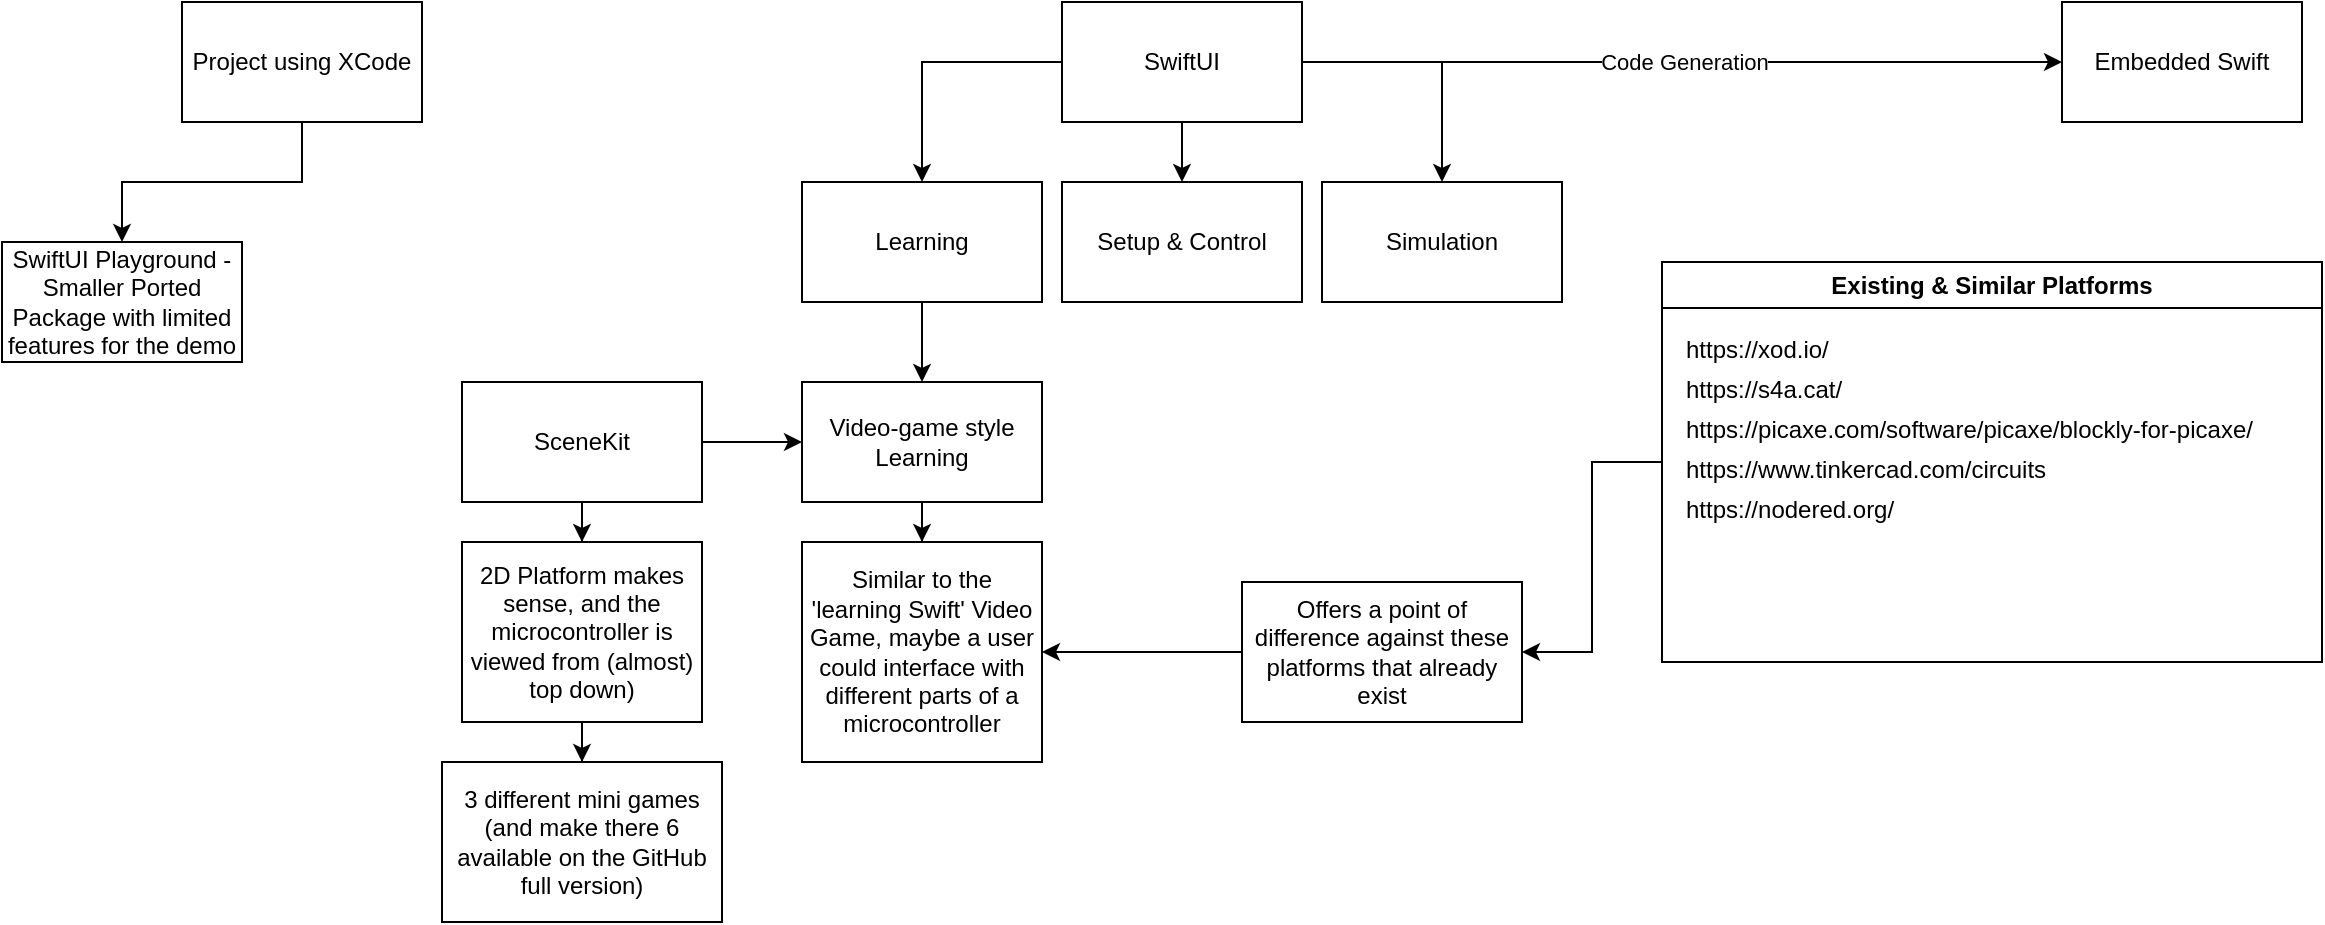 <mxfile version="24.7.6">
  <diagram name="Page-1" id="PzP1XWoyP3Owd-PuQA4p">
    <mxGraphModel dx="1621" dy="673" grid="1" gridSize="10" guides="1" tooltips="1" connect="1" arrows="1" fold="1" page="1" pageScale="1" pageWidth="850" pageHeight="1100" math="0" shadow="0">
      <root>
        <mxCell id="0" />
        <mxCell id="1" parent="0" />
        <mxCell id="gX0jIKrpz7-wLwVTM8e6-12" style="edgeStyle=orthogonalEdgeStyle;rounded=0;orthogonalLoop=1;jettySize=auto;html=1;entryX=0.5;entryY=0;entryDx=0;entryDy=0;" parent="1" source="gX0jIKrpz7-wLwVTM8e6-1" target="gX0jIKrpz7-wLwVTM8e6-5" edge="1">
          <mxGeometry relative="1" as="geometry" />
        </mxCell>
        <mxCell id="gX0jIKrpz7-wLwVTM8e6-13" value="" style="edgeStyle=orthogonalEdgeStyle;rounded=0;orthogonalLoop=1;jettySize=auto;html=1;" parent="1" source="gX0jIKrpz7-wLwVTM8e6-1" target="gX0jIKrpz7-wLwVTM8e6-4" edge="1">
          <mxGeometry relative="1" as="geometry" />
        </mxCell>
        <mxCell id="gX0jIKrpz7-wLwVTM8e6-14" style="edgeStyle=orthogonalEdgeStyle;rounded=0;orthogonalLoop=1;jettySize=auto;html=1;entryX=0.5;entryY=0;entryDx=0;entryDy=0;" parent="1" source="gX0jIKrpz7-wLwVTM8e6-1" target="gX0jIKrpz7-wLwVTM8e6-3" edge="1">
          <mxGeometry relative="1" as="geometry" />
        </mxCell>
        <mxCell id="gX0jIKrpz7-wLwVTM8e6-15" style="edgeStyle=orthogonalEdgeStyle;rounded=0;orthogonalLoop=1;jettySize=auto;html=1;entryX=0;entryY=0.5;entryDx=0;entryDy=0;" parent="1" source="gX0jIKrpz7-wLwVTM8e6-1" target="gX0jIKrpz7-wLwVTM8e6-2" edge="1">
          <mxGeometry relative="1" as="geometry" />
        </mxCell>
        <mxCell id="gX0jIKrpz7-wLwVTM8e6-16" value="Code Generation" style="edgeLabel;html=1;align=center;verticalAlign=middle;resizable=0;points=[];" parent="gX0jIKrpz7-wLwVTM8e6-15" vertex="1" connectable="0">
          <mxGeometry x="-0.035" y="-2" relative="1" as="geometry">
            <mxPoint x="7" y="-2" as="offset" />
          </mxGeometry>
        </mxCell>
        <mxCell id="gX0jIKrpz7-wLwVTM8e6-1" value="SwiftUI" style="rounded=0;whiteSpace=wrap;html=1;" parent="1" vertex="1">
          <mxGeometry x="40" y="110" width="120" height="60" as="geometry" />
        </mxCell>
        <mxCell id="gX0jIKrpz7-wLwVTM8e6-2" value="Embedded Swift" style="rounded=0;whiteSpace=wrap;html=1;" parent="1" vertex="1">
          <mxGeometry x="540" y="110" width="120" height="60" as="geometry" />
        </mxCell>
        <mxCell id="gX0jIKrpz7-wLwVTM8e6-3" value="Simulation" style="rounded=0;whiteSpace=wrap;html=1;" parent="1" vertex="1">
          <mxGeometry x="170" y="200" width="120" height="60" as="geometry" />
        </mxCell>
        <mxCell id="gX0jIKrpz7-wLwVTM8e6-4" value="Setup &amp;amp; Control" style="rounded=0;whiteSpace=wrap;html=1;" parent="1" vertex="1">
          <mxGeometry x="40" y="200" width="120" height="60" as="geometry" />
        </mxCell>
        <mxCell id="a_cXm48a7fsS-6OFjvK9-2" value="" style="edgeStyle=orthogonalEdgeStyle;rounded=0;orthogonalLoop=1;jettySize=auto;html=1;" edge="1" parent="1" source="gX0jIKrpz7-wLwVTM8e6-5" target="a_cXm48a7fsS-6OFjvK9-1">
          <mxGeometry relative="1" as="geometry" />
        </mxCell>
        <mxCell id="gX0jIKrpz7-wLwVTM8e6-5" value="Learning" style="rounded=0;whiteSpace=wrap;html=1;" parent="1" vertex="1">
          <mxGeometry x="-90" y="200" width="120" height="60" as="geometry" />
        </mxCell>
        <mxCell id="a_cXm48a7fsS-6OFjvK9-6" style="edgeStyle=orthogonalEdgeStyle;rounded=0;orthogonalLoop=1;jettySize=auto;html=1;entryX=1;entryY=0.5;entryDx=0;entryDy=0;" edge="1" parent="1" source="gX0jIKrpz7-wLwVTM8e6-6" target="a_cXm48a7fsS-6OFjvK9-5">
          <mxGeometry relative="1" as="geometry" />
        </mxCell>
        <mxCell id="gX0jIKrpz7-wLwVTM8e6-6" value="Existing &amp;amp; Similar Platforms" style="swimlane;whiteSpace=wrap;html=1;" parent="1" vertex="1">
          <mxGeometry x="340" y="240" width="330" height="200" as="geometry" />
        </mxCell>
        <UserObject label="https://xod.io/" link="https://xod.io/" id="gX0jIKrpz7-wLwVTM8e6-8">
          <mxCell style="text;whiteSpace=wrap;" parent="gX0jIKrpz7-wLwVTM8e6-6" vertex="1">
            <mxGeometry x="10" y="30" width="100" height="40" as="geometry" />
          </mxCell>
        </UserObject>
        <UserObject label="https://s4a.cat/" link="https://s4a.cat/" id="gX0jIKrpz7-wLwVTM8e6-17">
          <mxCell style="text;whiteSpace=wrap;" parent="gX0jIKrpz7-wLwVTM8e6-6" vertex="1">
            <mxGeometry x="10" y="50" width="110" height="40" as="geometry" />
          </mxCell>
        </UserObject>
        <UserObject label="https://picaxe.com/software/picaxe/blockly-for-picaxe/" link="https://picaxe.com/software/picaxe/blockly-for-picaxe/" id="gX0jIKrpz7-wLwVTM8e6-18">
          <mxCell style="text;whiteSpace=wrap;" parent="gX0jIKrpz7-wLwVTM8e6-6" vertex="1">
            <mxGeometry x="10" y="70" width="320" height="40" as="geometry" />
          </mxCell>
        </UserObject>
        <UserObject label="https://www.tinkercad.com/circuits" link="https://www.tinkercad.com/circuits" id="gX0jIKrpz7-wLwVTM8e6-19">
          <mxCell style="text;whiteSpace=wrap;" parent="gX0jIKrpz7-wLwVTM8e6-6" vertex="1">
            <mxGeometry x="10" y="90" width="210" height="40" as="geometry" />
          </mxCell>
        </UserObject>
        <UserObject label="https://nodered.org/" link="https://nodered.org/" id="gX0jIKrpz7-wLwVTM8e6-20">
          <mxCell style="text;whiteSpace=wrap;" parent="gX0jIKrpz7-wLwVTM8e6-6" vertex="1">
            <mxGeometry x="10" y="110" width="140" height="40" as="geometry" />
          </mxCell>
        </UserObject>
        <mxCell id="gX0jIKrpz7-wLwVTM8e6-11" style="edgeStyle=orthogonalEdgeStyle;rounded=0;orthogonalLoop=1;jettySize=auto;html=1;" parent="1" source="gX0jIKrpz7-wLwVTM8e6-9" target="gX0jIKrpz7-wLwVTM8e6-10" edge="1">
          <mxGeometry relative="1" as="geometry" />
        </mxCell>
        <mxCell id="gX0jIKrpz7-wLwVTM8e6-9" value="Project using XCode" style="rounded=0;whiteSpace=wrap;html=1;" parent="1" vertex="1">
          <mxGeometry x="-400" y="110" width="120" height="60" as="geometry" />
        </mxCell>
        <mxCell id="gX0jIKrpz7-wLwVTM8e6-10" value="SwiftUI Playground - Smaller Ported Package with limited features for the demo" style="rounded=0;whiteSpace=wrap;html=1;" parent="1" vertex="1">
          <mxGeometry x="-490" y="230" width="120" height="60" as="geometry" />
        </mxCell>
        <mxCell id="a_cXm48a7fsS-6OFjvK9-4" value="" style="edgeStyle=orthogonalEdgeStyle;rounded=0;orthogonalLoop=1;jettySize=auto;html=1;" edge="1" parent="1" source="a_cXm48a7fsS-6OFjvK9-1" target="a_cXm48a7fsS-6OFjvK9-3">
          <mxGeometry relative="1" as="geometry" />
        </mxCell>
        <mxCell id="a_cXm48a7fsS-6OFjvK9-1" value="Video-game style Learning" style="rounded=0;whiteSpace=wrap;html=1;" vertex="1" parent="1">
          <mxGeometry x="-90" y="300" width="120" height="60" as="geometry" />
        </mxCell>
        <mxCell id="a_cXm48a7fsS-6OFjvK9-3" value="Similar to the &#39;learning Swift&#39; Video Game, maybe a user could interface with different parts of a microcontroller" style="rounded=0;whiteSpace=wrap;html=1;" vertex="1" parent="1">
          <mxGeometry x="-90" y="380" width="120" height="110" as="geometry" />
        </mxCell>
        <mxCell id="a_cXm48a7fsS-6OFjvK9-7" style="edgeStyle=orthogonalEdgeStyle;rounded=0;orthogonalLoop=1;jettySize=auto;html=1;" edge="1" parent="1" source="a_cXm48a7fsS-6OFjvK9-5" target="a_cXm48a7fsS-6OFjvK9-3">
          <mxGeometry relative="1" as="geometry" />
        </mxCell>
        <mxCell id="a_cXm48a7fsS-6OFjvK9-5" value="Offers a point of difference against these platforms that already exist" style="rounded=0;whiteSpace=wrap;html=1;" vertex="1" parent="1">
          <mxGeometry x="130" y="400" width="140" height="70" as="geometry" />
        </mxCell>
        <mxCell id="a_cXm48a7fsS-6OFjvK9-9" value="" style="edgeStyle=orthogonalEdgeStyle;rounded=0;orthogonalLoop=1;jettySize=auto;html=1;" edge="1" parent="1" source="a_cXm48a7fsS-6OFjvK9-8" target="a_cXm48a7fsS-6OFjvK9-1">
          <mxGeometry relative="1" as="geometry" />
        </mxCell>
        <mxCell id="a_cXm48a7fsS-6OFjvK9-13" value="" style="edgeStyle=orthogonalEdgeStyle;rounded=0;orthogonalLoop=1;jettySize=auto;html=1;" edge="1" parent="1" source="a_cXm48a7fsS-6OFjvK9-8" target="a_cXm48a7fsS-6OFjvK9-10">
          <mxGeometry relative="1" as="geometry" />
        </mxCell>
        <mxCell id="a_cXm48a7fsS-6OFjvK9-8" value="SceneKit" style="rounded=0;whiteSpace=wrap;html=1;" vertex="1" parent="1">
          <mxGeometry x="-260" y="300" width="120" height="60" as="geometry" />
        </mxCell>
        <mxCell id="a_cXm48a7fsS-6OFjvK9-12" value="" style="edgeStyle=orthogonalEdgeStyle;rounded=0;orthogonalLoop=1;jettySize=auto;html=1;" edge="1" parent="1" source="a_cXm48a7fsS-6OFjvK9-10" target="a_cXm48a7fsS-6OFjvK9-11">
          <mxGeometry relative="1" as="geometry" />
        </mxCell>
        <mxCell id="a_cXm48a7fsS-6OFjvK9-10" value="2D Platform makes sense, and the microcontroller is viewed from (almost) top down)" style="rounded=0;whiteSpace=wrap;html=1;" vertex="1" parent="1">
          <mxGeometry x="-260" y="380" width="120" height="90" as="geometry" />
        </mxCell>
        <mxCell id="a_cXm48a7fsS-6OFjvK9-11" value="3 different mini games (and make there 6 available on the GitHub full version)" style="rounded=0;whiteSpace=wrap;html=1;" vertex="1" parent="1">
          <mxGeometry x="-270" y="490" width="140" height="80" as="geometry" />
        </mxCell>
      </root>
    </mxGraphModel>
  </diagram>
</mxfile>
